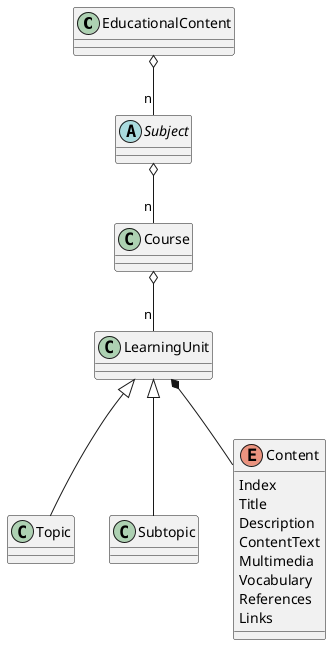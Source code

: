 @startuml
class EducationalContent
abstract Subject
class Course
class LearningUnit
class Topic
class Subtopic
Enum Content{
    Index
    Title
    Description
    ContentText
    Multimedia
    Vocabulary
    References
    Links
}

EducationalContent o--"n" Subject
Subject o--"n" Course
Course o--"n" LearningUnit
LearningUnit <|-- Topic
LearningUnit <|-- Subtopic
LearningUnit *-- Content
@enduml